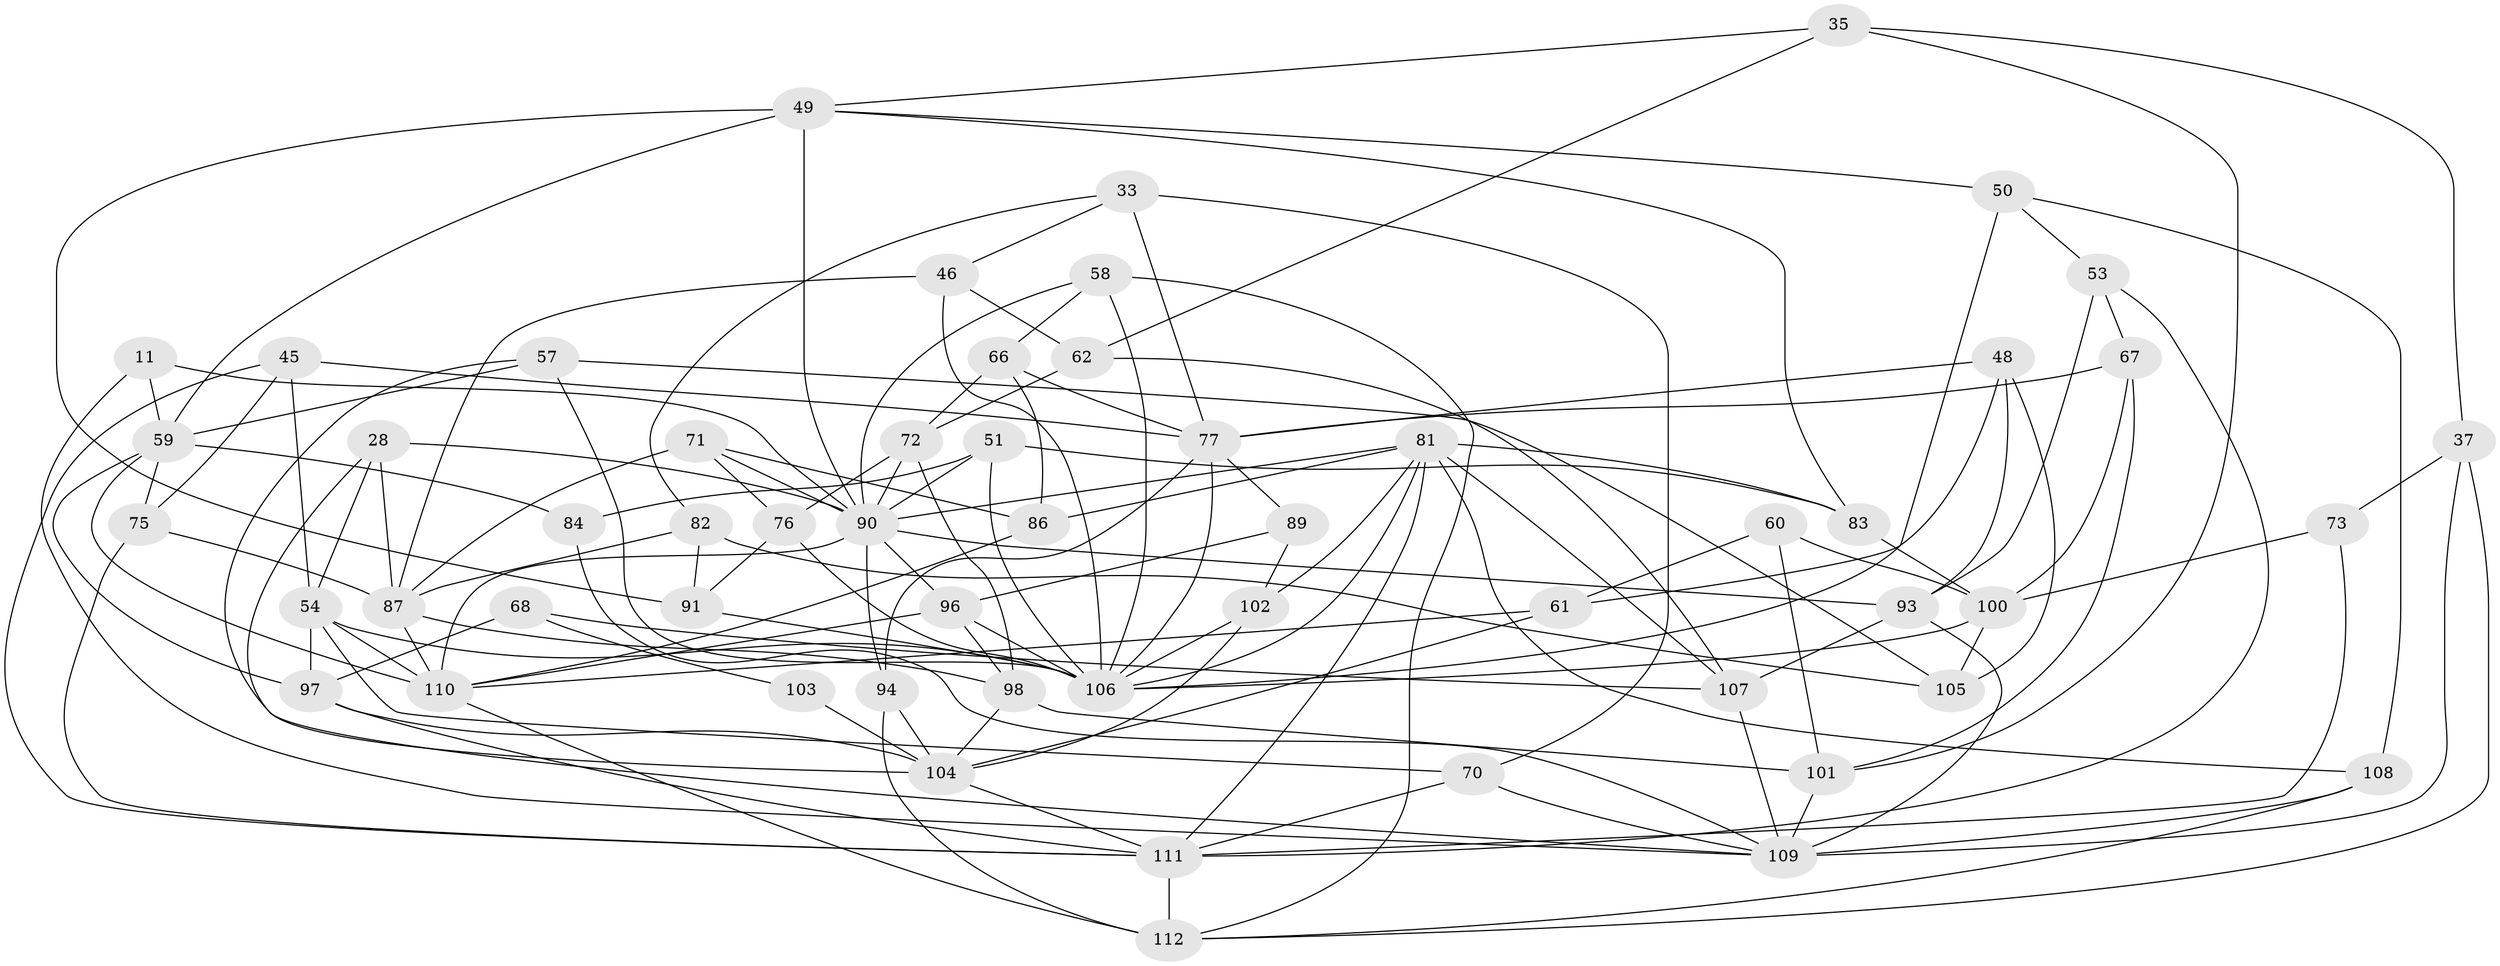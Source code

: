 // original degree distribution, {4: 1.0}
// Generated by graph-tools (version 1.1) at 2025/03/03/04/25 22:03:23]
// undirected, 56 vertices, 140 edges
graph export_dot {
graph [start="1"]
  node [color=gray90,style=filled];
  11;
  28;
  33;
  35;
  37;
  45 [super="+29"];
  46;
  48;
  49 [super="+2+43"];
  50;
  51 [super="+27"];
  53;
  54 [super="+38+47"];
  57;
  58;
  59 [super="+56"];
  60;
  61;
  62;
  66;
  67;
  68;
  70;
  71;
  72 [super="+41"];
  73;
  75;
  76;
  77 [super="+55"];
  81 [super="+21+26"];
  82;
  83;
  84;
  86;
  87 [super="+64"];
  89;
  90 [super="+74+18+20"];
  91;
  93 [super="+19+79"];
  94;
  96 [super="+63"];
  97 [super="+23+36"];
  98 [super="+15"];
  100 [super="+80"];
  101 [super="+30"];
  102;
  103;
  104 [super="+7+78"];
  105;
  106 [super="+24+31+99"];
  107 [super="+42"];
  108 [super="+85"];
  109 [super="+6+88"];
  110 [super="+13+39+69"];
  111 [super="+95"];
  112 [super="+1+92+8"];
  11 -- 109 [weight=2];
  11 -- 90;
  11 -- 59;
  28 -- 54;
  28 -- 109;
  28 -- 90;
  28 -- 87;
  33 -- 82;
  33 -- 46;
  33 -- 70;
  33 -- 77;
  35 -- 37;
  35 -- 62;
  35 -- 101;
  35 -- 49;
  37 -- 73;
  37 -- 112;
  37 -- 109;
  45 -- 75;
  45 -- 77 [weight=3];
  45 -- 54;
  45 -- 111;
  46 -- 62;
  46 -- 87;
  46 -- 106;
  48 -- 105;
  48 -- 93;
  48 -- 61;
  48 -- 77;
  49 -- 83;
  49 -- 91;
  49 -- 59 [weight=2];
  49 -- 50;
  49 -- 90 [weight=2];
  50 -- 53;
  50 -- 108;
  50 -- 106;
  51 -- 84 [weight=2];
  51 -- 90;
  51 -- 83;
  51 -- 106 [weight=2];
  53 -- 67;
  53 -- 93;
  53 -- 111;
  54 -- 97 [weight=3];
  54 -- 70;
  54 -- 110;
  54 -- 106;
  57 -- 59;
  57 -- 105;
  57 -- 104;
  57 -- 106;
  58 -- 66;
  58 -- 112;
  58 -- 90;
  58 -- 106;
  59 -- 84;
  59 -- 75;
  59 -- 110;
  59 -- 97;
  60 -- 61;
  60 -- 100 [weight=2];
  60 -- 101;
  61 -- 104;
  61 -- 110;
  62 -- 107;
  62 -- 72;
  66 -- 77;
  66 -- 86;
  66 -- 72;
  67 -- 77;
  67 -- 101;
  67 -- 100;
  68 -- 97;
  68 -- 103;
  68 -- 107 [weight=2];
  70 -- 109;
  70 -- 111;
  71 -- 76;
  71 -- 87;
  71 -- 86;
  71 -- 90;
  72 -- 98;
  72 -- 76;
  72 -- 90 [weight=2];
  73 -- 111;
  73 -- 100 [weight=2];
  75 -- 87;
  75 -- 111;
  76 -- 91;
  76 -- 106;
  77 -- 89;
  77 -- 94;
  77 -- 106;
  81 -- 90;
  81 -- 108;
  81 -- 102;
  81 -- 106;
  81 -- 83;
  81 -- 107;
  81 -- 86;
  81 -- 111;
  82 -- 87;
  82 -- 91;
  82 -- 105;
  83 -- 100;
  84 -- 109;
  86 -- 110;
  87 -- 110 [weight=2];
  87 -- 98;
  89 -- 102;
  89 -- 96 [weight=2];
  90 -- 96;
  90 -- 93 [weight=3];
  90 -- 110;
  90 -- 94;
  91 -- 106;
  93 -- 109 [weight=2];
  93 -- 107;
  94 -- 104;
  94 -- 112;
  96 -- 110;
  96 -- 98;
  96 -- 106;
  97 -- 104 [weight=2];
  97 -- 111;
  98 -- 104;
  98 -- 101 [weight=2];
  100 -- 105;
  100 -- 106;
  101 -- 109;
  102 -- 104;
  102 -- 106;
  103 -- 104 [weight=3];
  104 -- 111 [weight=2];
  107 -- 109;
  108 -- 112 [weight=2];
  108 -- 109 [weight=2];
  110 -- 112 [weight=2];
  111 -- 112 [weight=3];
}
